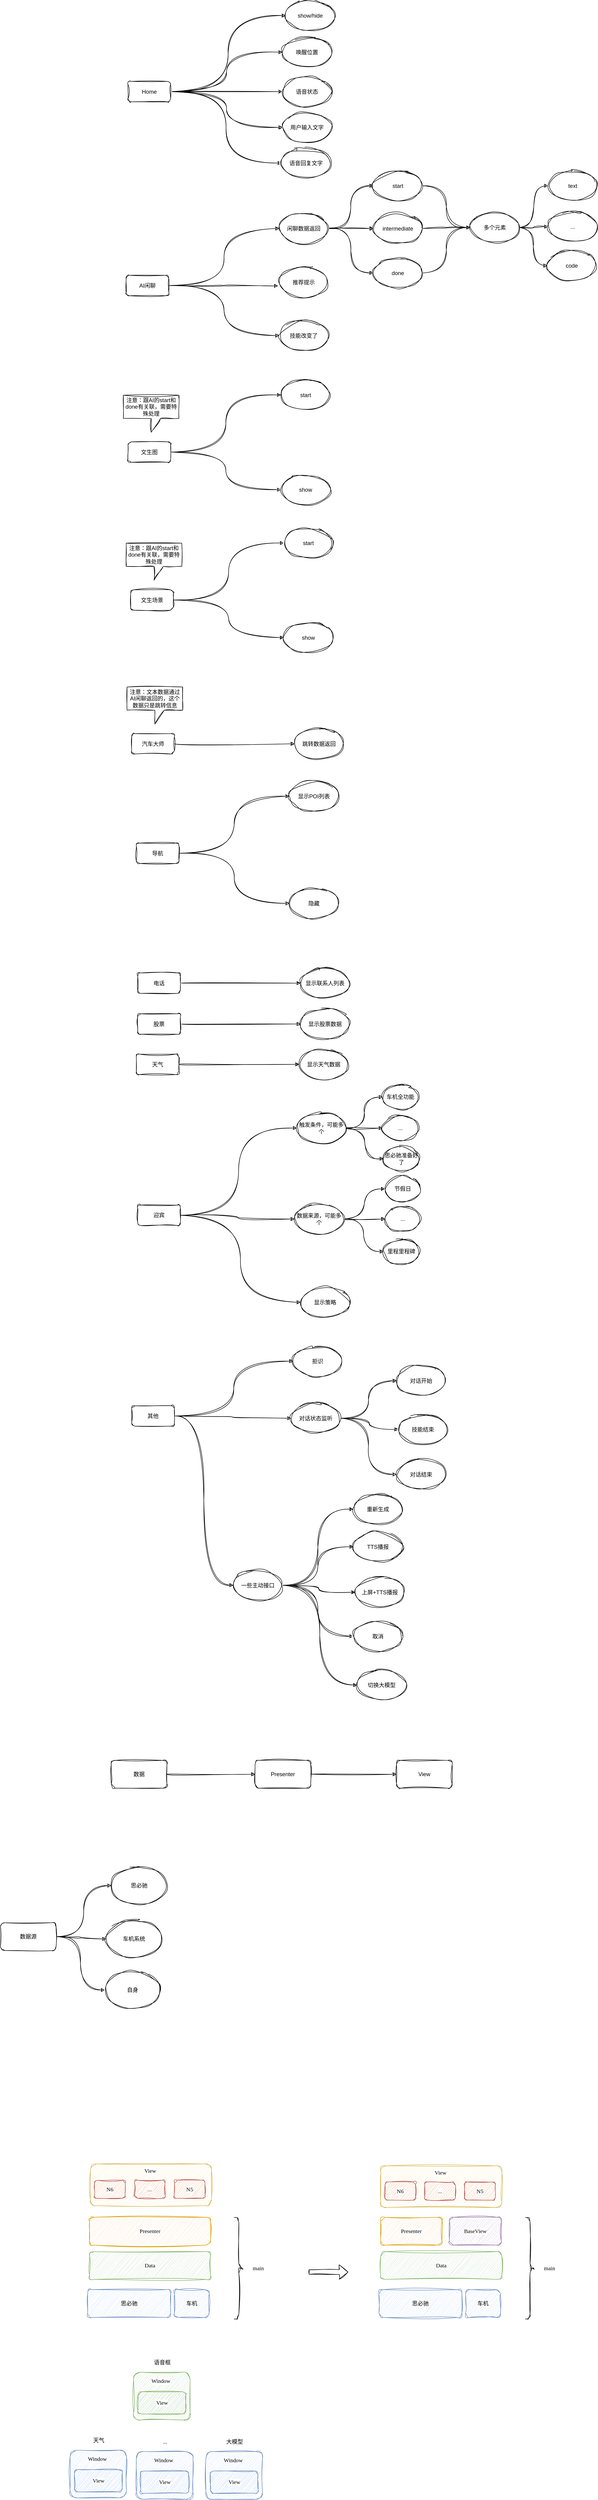 <mxfile version="26.1.0">
  <diagram name="第 1 页" id="d0FyUr6zz5R3P4r2Fyhk">
    <mxGraphModel dx="1450" dy="626" grid="0" gridSize="10" guides="1" tooltips="1" connect="1" arrows="1" fold="1" page="0" pageScale="1" pageWidth="827" pageHeight="1169" math="0" shadow="0">
      <root>
        <mxCell id="0" />
        <mxCell id="1" parent="0" />
        <mxCell id="DkXdL64v2O5WJMgkYWjZ-160" value="" style="rounded=1;whiteSpace=wrap;html=1;sketch=1;jiggle=2;curveFitting=1;strokeColor=#d6b656;align=center;verticalAlign=middle;fontFamily=Comic Sans MS;fontSize=12;labelBackgroundColor=default;fillColor=#fff2cc;" vertex="1" parent="1">
          <mxGeometry x="-149" y="4782" width="261" height="90" as="geometry" />
        </mxCell>
        <mxCell id="DkXdL64v2O5WJMgkYWjZ-5" style="edgeStyle=orthogonalEdgeStyle;rounded=0;orthogonalLoop=1;jettySize=auto;html=1;exitX=1;exitY=0.5;exitDx=0;exitDy=0;entryX=0;entryY=0.5;entryDx=0;entryDy=0;fontFamily=Helvetica;fontSize=12;fontColor=default;sketch=1;curveFitting=1;jiggle=2;curved=1;" edge="1" parent="1" source="DkXdL64v2O5WJMgkYWjZ-1" target="DkXdL64v2O5WJMgkYWjZ-4">
          <mxGeometry relative="1" as="geometry" />
        </mxCell>
        <mxCell id="DkXdL64v2O5WJMgkYWjZ-13" style="edgeStyle=orthogonalEdgeStyle;shape=connector;curved=1;rounded=0;sketch=1;jiggle=2;curveFitting=1;orthogonalLoop=1;jettySize=auto;html=1;exitX=1;exitY=0.5;exitDx=0;exitDy=0;entryX=0;entryY=0.5;entryDx=0;entryDy=0;strokeColor=default;align=center;verticalAlign=middle;fontFamily=Helvetica;fontSize=12;fontColor=default;labelBackgroundColor=default;endArrow=classic;" edge="1" parent="1" source="DkXdL64v2O5WJMgkYWjZ-1" target="DkXdL64v2O5WJMgkYWjZ-7">
          <mxGeometry relative="1" as="geometry" />
        </mxCell>
        <mxCell id="DkXdL64v2O5WJMgkYWjZ-14" style="edgeStyle=orthogonalEdgeStyle;shape=connector;curved=1;rounded=0;sketch=1;jiggle=2;curveFitting=1;orthogonalLoop=1;jettySize=auto;html=1;exitX=1;exitY=0.5;exitDx=0;exitDy=0;entryX=0;entryY=0.5;entryDx=0;entryDy=0;strokeColor=default;align=center;verticalAlign=middle;fontFamily=Helvetica;fontSize=12;fontColor=default;labelBackgroundColor=default;endArrow=classic;" edge="1" parent="1" source="DkXdL64v2O5WJMgkYWjZ-1" target="DkXdL64v2O5WJMgkYWjZ-8">
          <mxGeometry relative="1" as="geometry" />
        </mxCell>
        <mxCell id="DkXdL64v2O5WJMgkYWjZ-15" style="edgeStyle=orthogonalEdgeStyle;shape=connector;curved=1;rounded=0;sketch=1;jiggle=2;curveFitting=1;orthogonalLoop=1;jettySize=auto;html=1;exitX=1;exitY=0.5;exitDx=0;exitDy=0;entryX=0;entryY=0.5;entryDx=0;entryDy=0;strokeColor=default;align=center;verticalAlign=middle;fontFamily=Helvetica;fontSize=12;fontColor=default;labelBackgroundColor=default;endArrow=classic;" edge="1" parent="1" source="DkXdL64v2O5WJMgkYWjZ-1" target="DkXdL64v2O5WJMgkYWjZ-9">
          <mxGeometry relative="1" as="geometry" />
        </mxCell>
        <mxCell id="DkXdL64v2O5WJMgkYWjZ-110" style="edgeStyle=orthogonalEdgeStyle;shape=connector;curved=1;rounded=0;sketch=1;jiggle=2;curveFitting=1;orthogonalLoop=1;jettySize=auto;html=1;exitX=1;exitY=0.5;exitDx=0;exitDy=0;entryX=0;entryY=0.5;entryDx=0;entryDy=0;strokeColor=default;align=center;verticalAlign=middle;fontFamily=Helvetica;fontSize=12;fontColor=default;labelBackgroundColor=default;endArrow=classic;" edge="1" parent="1" source="DkXdL64v2O5WJMgkYWjZ-1" target="DkXdL64v2O5WJMgkYWjZ-6">
          <mxGeometry relative="1" as="geometry" />
        </mxCell>
        <mxCell id="DkXdL64v2O5WJMgkYWjZ-1" value="Home" style="rounded=1;whiteSpace=wrap;html=1;sketch=1;curveFitting=1;jiggle=2;" vertex="1" parent="1">
          <mxGeometry x="-68" y="292.5" width="92" height="44" as="geometry" />
        </mxCell>
        <mxCell id="DkXdL64v2O5WJMgkYWjZ-4" value="show/hide" style="ellipse;whiteSpace=wrap;html=1;sketch=1;curveFitting=1;jiggle=2;" vertex="1" parent="1">
          <mxGeometry x="272" y="118" width="106" height="65" as="geometry" />
        </mxCell>
        <mxCell id="DkXdL64v2O5WJMgkYWjZ-6" value="唤醒位置" style="ellipse;whiteSpace=wrap;html=1;sketch=1;curveFitting=1;jiggle=2;" vertex="1" parent="1">
          <mxGeometry x="265" y="197" width="106" height="65" as="geometry" />
        </mxCell>
        <mxCell id="DkXdL64v2O5WJMgkYWjZ-7" value="语音状态" style="ellipse;whiteSpace=wrap;html=1;sketch=1;curveFitting=1;jiggle=2;" vertex="1" parent="1">
          <mxGeometry x="265" y="282" width="106" height="65" as="geometry" />
        </mxCell>
        <mxCell id="DkXdL64v2O5WJMgkYWjZ-8" value="用户输入文字" style="ellipse;whiteSpace=wrap;html=1;sketch=1;curveFitting=1;jiggle=2;" vertex="1" parent="1">
          <mxGeometry x="265" y="359" width="106" height="65" as="geometry" />
        </mxCell>
        <mxCell id="DkXdL64v2O5WJMgkYWjZ-9" value="语音回复文字" style="ellipse;whiteSpace=wrap;html=1;sketch=1;curveFitting=1;jiggle=2;" vertex="1" parent="1">
          <mxGeometry x="263" y="436" width="106" height="65" as="geometry" />
        </mxCell>
        <mxCell id="DkXdL64v2O5WJMgkYWjZ-26" style="edgeStyle=orthogonalEdgeStyle;rounded=0;orthogonalLoop=1;jettySize=auto;html=1;exitX=1;exitY=0.5;exitDx=0;exitDy=0;entryX=0;entryY=0.5;entryDx=0;entryDy=0;fontFamily=Helvetica;fontSize=12;fontColor=default;sketch=1;curveFitting=1;jiggle=2;curved=1;" edge="1" parent="1" source="DkXdL64v2O5WJMgkYWjZ-30" target="DkXdL64v2O5WJMgkYWjZ-31">
          <mxGeometry relative="1" as="geometry" />
        </mxCell>
        <mxCell id="DkXdL64v2O5WJMgkYWjZ-27" style="edgeStyle=orthogonalEdgeStyle;shape=connector;curved=1;rounded=0;sketch=1;jiggle=2;curveFitting=1;orthogonalLoop=1;jettySize=auto;html=1;exitX=1;exitY=0.5;exitDx=0;exitDy=0;entryX=0;entryY=0.5;entryDx=0;entryDy=0;strokeColor=default;align=center;verticalAlign=middle;fontFamily=Helvetica;fontSize=12;fontColor=default;labelBackgroundColor=default;endArrow=classic;" edge="1" parent="1" source="DkXdL64v2O5WJMgkYWjZ-30" target="DkXdL64v2O5WJMgkYWjZ-33">
          <mxGeometry relative="1" as="geometry" />
        </mxCell>
        <mxCell id="DkXdL64v2O5WJMgkYWjZ-30" value="AI闲聊" style="rounded=1;whiteSpace=wrap;html=1;sketch=1;curveFitting=1;jiggle=2;" vertex="1" parent="1">
          <mxGeometry x="-72" y="710.5" width="92" height="44" as="geometry" />
        </mxCell>
        <mxCell id="DkXdL64v2O5WJMgkYWjZ-40" style="edgeStyle=orthogonalEdgeStyle;shape=connector;curved=1;rounded=0;sketch=1;jiggle=2;curveFitting=1;orthogonalLoop=1;jettySize=auto;html=1;exitX=1;exitY=0.5;exitDx=0;exitDy=0;entryX=0;entryY=0.5;entryDx=0;entryDy=0;strokeColor=default;align=center;verticalAlign=middle;fontFamily=Helvetica;fontSize=12;fontColor=default;labelBackgroundColor=default;endArrow=classic;" edge="1" parent="1" source="DkXdL64v2O5WJMgkYWjZ-31" target="DkXdL64v2O5WJMgkYWjZ-37">
          <mxGeometry relative="1" as="geometry" />
        </mxCell>
        <mxCell id="DkXdL64v2O5WJMgkYWjZ-41" style="edgeStyle=orthogonalEdgeStyle;shape=connector;curved=1;rounded=0;sketch=1;jiggle=2;curveFitting=1;orthogonalLoop=1;jettySize=auto;html=1;exitX=1;exitY=0.5;exitDx=0;exitDy=0;entryX=0;entryY=0.5;entryDx=0;entryDy=0;strokeColor=default;align=center;verticalAlign=middle;fontFamily=Helvetica;fontSize=12;fontColor=default;labelBackgroundColor=default;endArrow=classic;" edge="1" parent="1" source="DkXdL64v2O5WJMgkYWjZ-31" target="DkXdL64v2O5WJMgkYWjZ-38">
          <mxGeometry relative="1" as="geometry" />
        </mxCell>
        <mxCell id="DkXdL64v2O5WJMgkYWjZ-42" style="edgeStyle=orthogonalEdgeStyle;shape=connector;curved=1;rounded=0;sketch=1;jiggle=2;curveFitting=1;orthogonalLoop=1;jettySize=auto;html=1;exitX=1;exitY=0.5;exitDx=0;exitDy=0;entryX=0;entryY=0.5;entryDx=0;entryDy=0;strokeColor=default;align=center;verticalAlign=middle;fontFamily=Helvetica;fontSize=12;fontColor=default;labelBackgroundColor=default;endArrow=classic;" edge="1" parent="1" source="DkXdL64v2O5WJMgkYWjZ-31" target="DkXdL64v2O5WJMgkYWjZ-39">
          <mxGeometry relative="1" as="geometry" />
        </mxCell>
        <mxCell id="DkXdL64v2O5WJMgkYWjZ-31" value="闲聊数据返回" style="ellipse;whiteSpace=wrap;html=1;sketch=1;curveFitting=1;jiggle=2;" vertex="1" parent="1">
          <mxGeometry x="258" y="577" width="106" height="65" as="geometry" />
        </mxCell>
        <mxCell id="DkXdL64v2O5WJMgkYWjZ-32" value="推荐提示" style="ellipse;whiteSpace=wrap;html=1;sketch=1;curveFitting=1;jiggle=2;" vertex="1" parent="1">
          <mxGeometry x="258" y="693" width="106" height="65" as="geometry" />
        </mxCell>
        <mxCell id="DkXdL64v2O5WJMgkYWjZ-33" value="技能改变了" style="ellipse;whiteSpace=wrap;html=1;sketch=1;curveFitting=1;jiggle=2;" vertex="1" parent="1">
          <mxGeometry x="258" y="808" width="106" height="65" as="geometry" />
        </mxCell>
        <mxCell id="DkXdL64v2O5WJMgkYWjZ-36" style="edgeStyle=orthogonalEdgeStyle;shape=connector;curved=1;rounded=0;sketch=1;jiggle=2;curveFitting=1;orthogonalLoop=1;jettySize=auto;html=1;exitX=1;exitY=0.5;exitDx=0;exitDy=0;entryX=-0.024;entryY=0.623;entryDx=0;entryDy=0;entryPerimeter=0;strokeColor=default;align=center;verticalAlign=middle;fontFamily=Helvetica;fontSize=12;fontColor=default;labelBackgroundColor=default;endArrow=classic;" edge="1" parent="1" source="DkXdL64v2O5WJMgkYWjZ-30" target="DkXdL64v2O5WJMgkYWjZ-32">
          <mxGeometry relative="1" as="geometry" />
        </mxCell>
        <mxCell id="DkXdL64v2O5WJMgkYWjZ-58" style="edgeStyle=orthogonalEdgeStyle;shape=connector;curved=1;rounded=0;sketch=1;jiggle=2;curveFitting=1;orthogonalLoop=1;jettySize=auto;html=1;exitX=1;exitY=0.5;exitDx=0;exitDy=0;entryX=0;entryY=0.5;entryDx=0;entryDy=0;strokeColor=default;align=center;verticalAlign=middle;fontFamily=Helvetica;fontSize=12;fontColor=default;labelBackgroundColor=default;endArrow=classic;" edge="1" parent="1" source="DkXdL64v2O5WJMgkYWjZ-37" target="DkXdL64v2O5WJMgkYWjZ-57">
          <mxGeometry relative="1" as="geometry" />
        </mxCell>
        <mxCell id="DkXdL64v2O5WJMgkYWjZ-37" value="start" style="ellipse;whiteSpace=wrap;html=1;sketch=1;curveFitting=1;jiggle=2;" vertex="1" parent="1">
          <mxGeometry x="461" y="485" width="106" height="65" as="geometry" />
        </mxCell>
        <mxCell id="DkXdL64v2O5WJMgkYWjZ-59" style="edgeStyle=orthogonalEdgeStyle;shape=connector;curved=1;rounded=0;sketch=1;jiggle=2;curveFitting=1;orthogonalLoop=1;jettySize=auto;html=1;exitX=1;exitY=0.5;exitDx=0;exitDy=0;strokeColor=default;align=center;verticalAlign=middle;fontFamily=Helvetica;fontSize=12;fontColor=default;labelBackgroundColor=default;endArrow=classic;" edge="1" parent="1" source="DkXdL64v2O5WJMgkYWjZ-38" target="DkXdL64v2O5WJMgkYWjZ-57">
          <mxGeometry relative="1" as="geometry" />
        </mxCell>
        <mxCell id="DkXdL64v2O5WJMgkYWjZ-38" value="intermediate" style="ellipse;whiteSpace=wrap;html=1;sketch=1;curveFitting=1;jiggle=2;" vertex="1" parent="1">
          <mxGeometry x="461" y="577" width="106" height="65" as="geometry" />
        </mxCell>
        <mxCell id="DkXdL64v2O5WJMgkYWjZ-60" style="edgeStyle=orthogonalEdgeStyle;shape=connector;curved=1;rounded=0;sketch=1;jiggle=2;curveFitting=1;orthogonalLoop=1;jettySize=auto;html=1;exitX=1;exitY=0.5;exitDx=0;exitDy=0;entryX=0;entryY=0.5;entryDx=0;entryDy=0;strokeColor=default;align=center;verticalAlign=middle;fontFamily=Helvetica;fontSize=12;fontColor=default;labelBackgroundColor=default;endArrow=classic;" edge="1" parent="1" source="DkXdL64v2O5WJMgkYWjZ-39" target="DkXdL64v2O5WJMgkYWjZ-57">
          <mxGeometry relative="1" as="geometry" />
        </mxCell>
        <mxCell id="DkXdL64v2O5WJMgkYWjZ-39" value="done" style="ellipse;whiteSpace=wrap;html=1;sketch=1;curveFitting=1;jiggle=2;" vertex="1" parent="1">
          <mxGeometry x="461" y="673" width="106" height="65" as="geometry" />
        </mxCell>
        <mxCell id="DkXdL64v2O5WJMgkYWjZ-43" style="edgeStyle=orthogonalEdgeStyle;rounded=0;orthogonalLoop=1;jettySize=auto;html=1;exitX=1;exitY=0.5;exitDx=0;exitDy=0;entryX=0;entryY=0.5;entryDx=0;entryDy=0;fontFamily=Helvetica;fontSize=12;fontColor=default;sketch=1;curveFitting=1;jiggle=2;curved=1;" edge="1" parent="1" source="DkXdL64v2O5WJMgkYWjZ-45" target="DkXdL64v2O5WJMgkYWjZ-46">
          <mxGeometry relative="1" as="geometry" />
        </mxCell>
        <mxCell id="DkXdL64v2O5WJMgkYWjZ-44" style="edgeStyle=orthogonalEdgeStyle;shape=connector;curved=1;rounded=0;sketch=1;jiggle=2;curveFitting=1;orthogonalLoop=1;jettySize=auto;html=1;exitX=1;exitY=0.5;exitDx=0;exitDy=0;entryX=0;entryY=0.5;entryDx=0;entryDy=0;strokeColor=default;align=center;verticalAlign=middle;fontFamily=Helvetica;fontSize=12;fontColor=default;labelBackgroundColor=default;endArrow=classic;" edge="1" parent="1" source="DkXdL64v2O5WJMgkYWjZ-45" target="DkXdL64v2O5WJMgkYWjZ-48">
          <mxGeometry relative="1" as="geometry" />
        </mxCell>
        <mxCell id="DkXdL64v2O5WJMgkYWjZ-45" value="文生图" style="rounded=1;whiteSpace=wrap;html=1;sketch=1;curveFitting=1;jiggle=2;" vertex="1" parent="1">
          <mxGeometry x="-68" y="1069.5" width="92" height="44" as="geometry" />
        </mxCell>
        <mxCell id="DkXdL64v2O5WJMgkYWjZ-46" value="start" style="ellipse;whiteSpace=wrap;html=1;sketch=1;curveFitting=1;jiggle=2;" vertex="1" parent="1">
          <mxGeometry x="262" y="936" width="106" height="65" as="geometry" />
        </mxCell>
        <mxCell id="DkXdL64v2O5WJMgkYWjZ-48" value="show" style="ellipse;whiteSpace=wrap;html=1;sketch=1;curveFitting=1;jiggle=2;" vertex="1" parent="1">
          <mxGeometry x="262" y="1140" width="106" height="65" as="geometry" />
        </mxCell>
        <mxCell id="DkXdL64v2O5WJMgkYWjZ-50" value="注意：跟AI的start和done有关联，需要特殊处理" style="shape=callout;whiteSpace=wrap;html=1;perimeter=calloutPerimeter;sketch=1;jiggle=2;curveFitting=1;strokeColor=default;align=center;verticalAlign=middle;fontFamily=Helvetica;fontSize=12;fontColor=default;labelBackgroundColor=default;fillColor=default;" vertex="1" parent="1">
          <mxGeometry x="-78" y="969" width="120" height="80" as="geometry" />
        </mxCell>
        <mxCell id="DkXdL64v2O5WJMgkYWjZ-51" style="edgeStyle=orthogonalEdgeStyle;rounded=0;orthogonalLoop=1;jettySize=auto;html=1;exitX=1;exitY=0.5;exitDx=0;exitDy=0;entryX=0;entryY=0.5;entryDx=0;entryDy=0;fontFamily=Helvetica;fontSize=12;fontColor=default;sketch=1;curveFitting=1;jiggle=2;curved=1;" edge="1" parent="1" source="DkXdL64v2O5WJMgkYWjZ-53" target="DkXdL64v2O5WJMgkYWjZ-54">
          <mxGeometry relative="1" as="geometry" />
        </mxCell>
        <mxCell id="DkXdL64v2O5WJMgkYWjZ-52" style="edgeStyle=orthogonalEdgeStyle;shape=connector;curved=1;rounded=0;sketch=1;jiggle=2;curveFitting=1;orthogonalLoop=1;jettySize=auto;html=1;exitX=1;exitY=0.5;exitDx=0;exitDy=0;entryX=0;entryY=0.5;entryDx=0;entryDy=0;strokeColor=default;align=center;verticalAlign=middle;fontFamily=Helvetica;fontSize=12;fontColor=default;labelBackgroundColor=default;endArrow=classic;" edge="1" parent="1" source="DkXdL64v2O5WJMgkYWjZ-53" target="DkXdL64v2O5WJMgkYWjZ-55">
          <mxGeometry relative="1" as="geometry" />
        </mxCell>
        <mxCell id="DkXdL64v2O5WJMgkYWjZ-53" value="文生场景" style="rounded=1;whiteSpace=wrap;html=1;sketch=1;curveFitting=1;jiggle=2;" vertex="1" parent="1">
          <mxGeometry x="-62" y="1388.5" width="92" height="44" as="geometry" />
        </mxCell>
        <mxCell id="DkXdL64v2O5WJMgkYWjZ-54" value="start" style="ellipse;whiteSpace=wrap;html=1;sketch=1;curveFitting=1;jiggle=2;" vertex="1" parent="1">
          <mxGeometry x="268" y="1255" width="106" height="65" as="geometry" />
        </mxCell>
        <mxCell id="DkXdL64v2O5WJMgkYWjZ-55" value="show" style="ellipse;whiteSpace=wrap;html=1;sketch=1;curveFitting=1;jiggle=2;" vertex="1" parent="1">
          <mxGeometry x="268" y="1459" width="106" height="65" as="geometry" />
        </mxCell>
        <mxCell id="DkXdL64v2O5WJMgkYWjZ-56" value="注意：跟AI的start和done有关联，需要特殊处理" style="shape=callout;whiteSpace=wrap;html=1;perimeter=calloutPerimeter;sketch=1;jiggle=2;curveFitting=1;strokeColor=default;align=center;verticalAlign=middle;fontFamily=Helvetica;fontSize=12;fontColor=default;labelBackgroundColor=default;fillColor=default;" vertex="1" parent="1">
          <mxGeometry x="-72" y="1288" width="120" height="80" as="geometry" />
        </mxCell>
        <mxCell id="DkXdL64v2O5WJMgkYWjZ-64" style="edgeStyle=orthogonalEdgeStyle;shape=connector;curved=1;rounded=0;sketch=1;jiggle=2;curveFitting=1;orthogonalLoop=1;jettySize=auto;html=1;exitX=1;exitY=0.5;exitDx=0;exitDy=0;entryX=0;entryY=0.5;entryDx=0;entryDy=0;strokeColor=default;align=center;verticalAlign=middle;fontFamily=Helvetica;fontSize=12;fontColor=default;labelBackgroundColor=default;endArrow=classic;" edge="1" parent="1" source="DkXdL64v2O5WJMgkYWjZ-57" target="DkXdL64v2O5WJMgkYWjZ-61">
          <mxGeometry relative="1" as="geometry" />
        </mxCell>
        <mxCell id="DkXdL64v2O5WJMgkYWjZ-65" style="edgeStyle=orthogonalEdgeStyle;shape=connector;curved=1;rounded=0;sketch=1;jiggle=2;curveFitting=1;orthogonalLoop=1;jettySize=auto;html=1;exitX=1;exitY=0.5;exitDx=0;exitDy=0;entryX=0;entryY=0.5;entryDx=0;entryDy=0;strokeColor=default;align=center;verticalAlign=middle;fontFamily=Helvetica;fontSize=12;fontColor=default;labelBackgroundColor=default;endArrow=classic;" edge="1" parent="1" source="DkXdL64v2O5WJMgkYWjZ-57" target="DkXdL64v2O5WJMgkYWjZ-62">
          <mxGeometry relative="1" as="geometry" />
        </mxCell>
        <mxCell id="DkXdL64v2O5WJMgkYWjZ-66" style="edgeStyle=orthogonalEdgeStyle;shape=connector;curved=1;rounded=0;sketch=1;jiggle=2;curveFitting=1;orthogonalLoop=1;jettySize=auto;html=1;exitX=1;exitY=0.5;exitDx=0;exitDy=0;entryX=0;entryY=0.5;entryDx=0;entryDy=0;strokeColor=default;align=center;verticalAlign=middle;fontFamily=Helvetica;fontSize=12;fontColor=default;labelBackgroundColor=default;endArrow=classic;" edge="1" parent="1" source="DkXdL64v2O5WJMgkYWjZ-57" target="DkXdL64v2O5WJMgkYWjZ-63">
          <mxGeometry relative="1" as="geometry" />
        </mxCell>
        <mxCell id="DkXdL64v2O5WJMgkYWjZ-57" value="多个元素" style="ellipse;whiteSpace=wrap;html=1;sketch=1;curveFitting=1;jiggle=2;" vertex="1" parent="1">
          <mxGeometry x="670" y="575" width="106" height="65" as="geometry" />
        </mxCell>
        <mxCell id="DkXdL64v2O5WJMgkYWjZ-61" value="text" style="ellipse;whiteSpace=wrap;html=1;sketch=1;curveFitting=1;jiggle=2;" vertex="1" parent="1">
          <mxGeometry x="838" y="485" width="106" height="65" as="geometry" />
        </mxCell>
        <mxCell id="DkXdL64v2O5WJMgkYWjZ-62" value="..." style="ellipse;whiteSpace=wrap;html=1;sketch=1;curveFitting=1;jiggle=2;" vertex="1" parent="1">
          <mxGeometry x="838" y="573" width="106" height="65" as="geometry" />
        </mxCell>
        <mxCell id="DkXdL64v2O5WJMgkYWjZ-63" value="code" style="ellipse;whiteSpace=wrap;html=1;sketch=1;curveFitting=1;jiggle=2;" vertex="1" parent="1">
          <mxGeometry x="836" y="657" width="106" height="65" as="geometry" />
        </mxCell>
        <mxCell id="DkXdL64v2O5WJMgkYWjZ-68" style="edgeStyle=orthogonalEdgeStyle;shape=connector;curved=1;rounded=0;sketch=1;jiggle=2;curveFitting=1;orthogonalLoop=1;jettySize=auto;html=1;exitX=1;exitY=0.5;exitDx=0;exitDy=0;entryX=0;entryY=0.5;entryDx=0;entryDy=0;strokeColor=default;align=center;verticalAlign=middle;fontFamily=Helvetica;fontSize=12;fontColor=default;labelBackgroundColor=default;endArrow=classic;" edge="1" parent="1" source="DkXdL64v2O5WJMgkYWjZ-69" target="DkXdL64v2O5WJMgkYWjZ-71">
          <mxGeometry relative="1" as="geometry" />
        </mxCell>
        <mxCell id="DkXdL64v2O5WJMgkYWjZ-69" value="汽车大师" style="rounded=1;whiteSpace=wrap;html=1;sketch=1;curveFitting=1;jiggle=2;" vertex="1" parent="1">
          <mxGeometry x="-60" y="1698.5" width="92" height="44" as="geometry" />
        </mxCell>
        <mxCell id="DkXdL64v2O5WJMgkYWjZ-71" value="跳转数据返回" style="ellipse;whiteSpace=wrap;html=1;sketch=1;curveFitting=1;jiggle=2;" vertex="1" parent="1">
          <mxGeometry x="291" y="1688" width="106" height="65" as="geometry" />
        </mxCell>
        <mxCell id="DkXdL64v2O5WJMgkYWjZ-72" value="注意：文本数据通过AI闲聊返回的，这个数据只是跳转信息" style="shape=callout;whiteSpace=wrap;html=1;perimeter=calloutPerimeter;sketch=1;jiggle=2;curveFitting=1;strokeColor=default;align=center;verticalAlign=middle;fontFamily=Helvetica;fontSize=12;fontColor=default;labelBackgroundColor=default;fillColor=default;" vertex="1" parent="1">
          <mxGeometry x="-70" y="1598" width="120" height="80" as="geometry" />
        </mxCell>
        <mxCell id="DkXdL64v2O5WJMgkYWjZ-73" style="edgeStyle=orthogonalEdgeStyle;rounded=0;orthogonalLoop=1;jettySize=auto;html=1;exitX=1;exitY=0.5;exitDx=0;exitDy=0;entryX=0;entryY=0.5;entryDx=0;entryDy=0;fontFamily=Helvetica;fontSize=12;fontColor=default;sketch=1;curveFitting=1;jiggle=2;curved=1;" edge="1" parent="1" source="DkXdL64v2O5WJMgkYWjZ-75" target="DkXdL64v2O5WJMgkYWjZ-76">
          <mxGeometry relative="1" as="geometry" />
        </mxCell>
        <mxCell id="DkXdL64v2O5WJMgkYWjZ-74" style="edgeStyle=orthogonalEdgeStyle;shape=connector;curved=1;rounded=0;sketch=1;jiggle=2;curveFitting=1;orthogonalLoop=1;jettySize=auto;html=1;exitX=1;exitY=0.5;exitDx=0;exitDy=0;entryX=0;entryY=0.5;entryDx=0;entryDy=0;strokeColor=default;align=center;verticalAlign=middle;fontFamily=Helvetica;fontSize=12;fontColor=default;labelBackgroundColor=default;endArrow=classic;" edge="1" parent="1" source="DkXdL64v2O5WJMgkYWjZ-75" target="DkXdL64v2O5WJMgkYWjZ-78">
          <mxGeometry relative="1" as="geometry" />
        </mxCell>
        <mxCell id="DkXdL64v2O5WJMgkYWjZ-75" value="导航" style="rounded=1;whiteSpace=wrap;html=1;sketch=1;curveFitting=1;jiggle=2;" vertex="1" parent="1">
          <mxGeometry x="-50" y="1934.5" width="92" height="44" as="geometry" />
        </mxCell>
        <mxCell id="DkXdL64v2O5WJMgkYWjZ-76" value="显示POI列表" style="ellipse;whiteSpace=wrap;html=1;sketch=1;curveFitting=1;jiggle=2;" vertex="1" parent="1">
          <mxGeometry x="280" y="1801" width="106" height="65" as="geometry" />
        </mxCell>
        <mxCell id="DkXdL64v2O5WJMgkYWjZ-78" value="隐藏" style="ellipse;whiteSpace=wrap;html=1;sketch=1;curveFitting=1;jiggle=2;" vertex="1" parent="1">
          <mxGeometry x="280" y="2032" width="106" height="65" as="geometry" />
        </mxCell>
        <mxCell id="DkXdL64v2O5WJMgkYWjZ-80" style="edgeStyle=orthogonalEdgeStyle;shape=connector;curved=1;rounded=0;sketch=1;jiggle=2;curveFitting=1;orthogonalLoop=1;jettySize=auto;html=1;exitX=1;exitY=0.5;exitDx=0;exitDy=0;entryX=0;entryY=0.5;entryDx=0;entryDy=0;strokeColor=default;align=center;verticalAlign=middle;fontFamily=Helvetica;fontSize=12;fontColor=default;labelBackgroundColor=default;endArrow=classic;" edge="1" parent="1" source="DkXdL64v2O5WJMgkYWjZ-81" target="DkXdL64v2O5WJMgkYWjZ-82">
          <mxGeometry relative="1" as="geometry" />
        </mxCell>
        <mxCell id="DkXdL64v2O5WJMgkYWjZ-81" value="电话" style="rounded=1;whiteSpace=wrap;html=1;sketch=1;curveFitting=1;jiggle=2;" vertex="1" parent="1">
          <mxGeometry x="-47" y="2214.5" width="92" height="44" as="geometry" />
        </mxCell>
        <mxCell id="DkXdL64v2O5WJMgkYWjZ-82" value="显示联系人列表" style="ellipse;whiteSpace=wrap;html=1;sketch=1;curveFitting=1;jiggle=2;" vertex="1" parent="1">
          <mxGeometry x="304" y="2204" width="106" height="65" as="geometry" />
        </mxCell>
        <mxCell id="DkXdL64v2O5WJMgkYWjZ-83" style="edgeStyle=orthogonalEdgeStyle;shape=connector;curved=1;rounded=0;sketch=1;jiggle=2;curveFitting=1;orthogonalLoop=1;jettySize=auto;html=1;exitX=1;exitY=0.5;exitDx=0;exitDy=0;entryX=0;entryY=0.5;entryDx=0;entryDy=0;strokeColor=default;align=center;verticalAlign=middle;fontFamily=Helvetica;fontSize=12;fontColor=default;labelBackgroundColor=default;endArrow=classic;" edge="1" parent="1" source="DkXdL64v2O5WJMgkYWjZ-84" target="DkXdL64v2O5WJMgkYWjZ-85">
          <mxGeometry relative="1" as="geometry" />
        </mxCell>
        <mxCell id="DkXdL64v2O5WJMgkYWjZ-84" value="股票" style="rounded=1;whiteSpace=wrap;html=1;sketch=1;curveFitting=1;jiggle=2;" vertex="1" parent="1">
          <mxGeometry x="-47" y="2302.5" width="92" height="44" as="geometry" />
        </mxCell>
        <mxCell id="DkXdL64v2O5WJMgkYWjZ-85" value="显示股票数据" style="ellipse;whiteSpace=wrap;html=1;sketch=1;curveFitting=1;jiggle=2;" vertex="1" parent="1">
          <mxGeometry x="304" y="2292" width="106" height="65" as="geometry" />
        </mxCell>
        <mxCell id="DkXdL64v2O5WJMgkYWjZ-86" style="edgeStyle=orthogonalEdgeStyle;shape=connector;curved=1;rounded=0;sketch=1;jiggle=2;curveFitting=1;orthogonalLoop=1;jettySize=auto;html=1;exitX=1;exitY=0.5;exitDx=0;exitDy=0;entryX=0;entryY=0.5;entryDx=0;entryDy=0;strokeColor=default;align=center;verticalAlign=middle;fontFamily=Helvetica;fontSize=12;fontColor=default;labelBackgroundColor=default;endArrow=classic;" edge="1" parent="1" source="DkXdL64v2O5WJMgkYWjZ-87" target="DkXdL64v2O5WJMgkYWjZ-88">
          <mxGeometry relative="1" as="geometry" />
        </mxCell>
        <mxCell id="DkXdL64v2O5WJMgkYWjZ-87" value="天气" style="rounded=1;whiteSpace=wrap;html=1;sketch=1;curveFitting=1;jiggle=2;" vertex="1" parent="1">
          <mxGeometry x="-50" y="2389.5" width="92" height="44" as="geometry" />
        </mxCell>
        <mxCell id="DkXdL64v2O5WJMgkYWjZ-88" value="显示天气数据" style="ellipse;whiteSpace=wrap;html=1;sketch=1;curveFitting=1;jiggle=2;" vertex="1" parent="1">
          <mxGeometry x="301" y="2379" width="106" height="65" as="geometry" />
        </mxCell>
        <mxCell id="DkXdL64v2O5WJMgkYWjZ-89" style="edgeStyle=orthogonalEdgeStyle;shape=connector;curved=1;rounded=0;sketch=1;jiggle=2;curveFitting=1;orthogonalLoop=1;jettySize=auto;html=1;exitX=1;exitY=0.5;exitDx=0;exitDy=0;entryX=0;entryY=0.5;entryDx=0;entryDy=0;strokeColor=default;align=center;verticalAlign=middle;fontFamily=Helvetica;fontSize=12;fontColor=default;labelBackgroundColor=default;endArrow=classic;" edge="1" parent="1" source="DkXdL64v2O5WJMgkYWjZ-90" target="DkXdL64v2O5WJMgkYWjZ-91">
          <mxGeometry relative="1" as="geometry" />
        </mxCell>
        <mxCell id="DkXdL64v2O5WJMgkYWjZ-96" style="edgeStyle=orthogonalEdgeStyle;shape=connector;curved=1;rounded=0;sketch=1;jiggle=2;curveFitting=1;orthogonalLoop=1;jettySize=auto;html=1;exitX=1;exitY=0.5;exitDx=0;exitDy=0;entryX=0;entryY=0.5;entryDx=0;entryDy=0;strokeColor=default;align=center;verticalAlign=middle;fontFamily=Helvetica;fontSize=12;fontColor=default;labelBackgroundColor=default;endArrow=classic;" edge="1" parent="1" source="DkXdL64v2O5WJMgkYWjZ-90" target="DkXdL64v2O5WJMgkYWjZ-93">
          <mxGeometry relative="1" as="geometry" />
        </mxCell>
        <mxCell id="DkXdL64v2O5WJMgkYWjZ-120" style="edgeStyle=orthogonalEdgeStyle;shape=connector;curved=1;rounded=0;sketch=1;jiggle=2;curveFitting=1;orthogonalLoop=1;jettySize=auto;html=1;exitX=1;exitY=0.5;exitDx=0;exitDy=0;entryX=0;entryY=0.5;entryDx=0;entryDy=0;strokeColor=default;align=center;verticalAlign=middle;fontFamily=Helvetica;fontSize=12;fontColor=default;labelBackgroundColor=default;endArrow=classic;" edge="1" parent="1" source="DkXdL64v2O5WJMgkYWjZ-90" target="DkXdL64v2O5WJMgkYWjZ-92">
          <mxGeometry relative="1" as="geometry" />
        </mxCell>
        <mxCell id="DkXdL64v2O5WJMgkYWjZ-90" value="迎宾" style="rounded=1;whiteSpace=wrap;html=1;sketch=1;curveFitting=1;jiggle=2;" vertex="1" parent="1">
          <mxGeometry x="-47" y="2715" width="92" height="44" as="geometry" />
        </mxCell>
        <mxCell id="DkXdL64v2O5WJMgkYWjZ-114" style="edgeStyle=orthogonalEdgeStyle;shape=connector;curved=1;rounded=0;sketch=1;jiggle=2;curveFitting=1;orthogonalLoop=1;jettySize=auto;html=1;exitX=1;exitY=0.5;exitDx=0;exitDy=0;entryX=0;entryY=0.5;entryDx=0;entryDy=0;strokeColor=default;align=center;verticalAlign=middle;fontFamily=Helvetica;fontSize=12;fontColor=default;labelBackgroundColor=default;endArrow=classic;" edge="1" parent="1" source="DkXdL64v2O5WJMgkYWjZ-91" target="DkXdL64v2O5WJMgkYWjZ-111">
          <mxGeometry relative="1" as="geometry" />
        </mxCell>
        <mxCell id="DkXdL64v2O5WJMgkYWjZ-115" style="edgeStyle=orthogonalEdgeStyle;shape=connector;curved=1;rounded=0;sketch=1;jiggle=2;curveFitting=1;orthogonalLoop=1;jettySize=auto;html=1;exitX=1;exitY=0.5;exitDx=0;exitDy=0;entryX=0;entryY=0.5;entryDx=0;entryDy=0;strokeColor=default;align=center;verticalAlign=middle;fontFamily=Helvetica;fontSize=12;fontColor=default;labelBackgroundColor=default;endArrow=classic;" edge="1" parent="1" source="DkXdL64v2O5WJMgkYWjZ-91" target="DkXdL64v2O5WJMgkYWjZ-112">
          <mxGeometry relative="1" as="geometry" />
        </mxCell>
        <mxCell id="DkXdL64v2O5WJMgkYWjZ-116" style="edgeStyle=orthogonalEdgeStyle;shape=connector;curved=1;rounded=0;sketch=1;jiggle=2;curveFitting=1;orthogonalLoop=1;jettySize=auto;html=1;exitX=1;exitY=0.5;exitDx=0;exitDy=0;entryX=0;entryY=0.5;entryDx=0;entryDy=0;strokeColor=default;align=center;verticalAlign=middle;fontFamily=Helvetica;fontSize=12;fontColor=default;labelBackgroundColor=default;endArrow=classic;" edge="1" parent="1" source="DkXdL64v2O5WJMgkYWjZ-91" target="DkXdL64v2O5WJMgkYWjZ-113">
          <mxGeometry relative="1" as="geometry" />
        </mxCell>
        <mxCell id="DkXdL64v2O5WJMgkYWjZ-91" value="触发条件，可能多个" style="ellipse;whiteSpace=wrap;html=1;sketch=1;curveFitting=1;jiggle=2;" vertex="1" parent="1">
          <mxGeometry x="296" y="2516.5" width="106" height="65" as="geometry" />
        </mxCell>
        <mxCell id="DkXdL64v2O5WJMgkYWjZ-121" style="edgeStyle=orthogonalEdgeStyle;shape=connector;curved=1;rounded=0;sketch=1;jiggle=2;curveFitting=1;orthogonalLoop=1;jettySize=auto;html=1;exitX=1;exitY=0.5;exitDx=0;exitDy=0;entryX=0;entryY=0.5;entryDx=0;entryDy=0;strokeColor=default;align=center;verticalAlign=middle;fontFamily=Helvetica;fontSize=12;fontColor=default;labelBackgroundColor=default;endArrow=classic;" edge="1" parent="1" source="DkXdL64v2O5WJMgkYWjZ-92" target="DkXdL64v2O5WJMgkYWjZ-117">
          <mxGeometry relative="1" as="geometry" />
        </mxCell>
        <mxCell id="DkXdL64v2O5WJMgkYWjZ-122" style="edgeStyle=orthogonalEdgeStyle;shape=connector;curved=1;rounded=0;sketch=1;jiggle=2;curveFitting=1;orthogonalLoop=1;jettySize=auto;html=1;exitX=1;exitY=0.5;exitDx=0;exitDy=0;strokeColor=default;align=center;verticalAlign=middle;fontFamily=Helvetica;fontSize=12;fontColor=default;labelBackgroundColor=default;endArrow=classic;" edge="1" parent="1" source="DkXdL64v2O5WJMgkYWjZ-92" target="DkXdL64v2O5WJMgkYWjZ-118">
          <mxGeometry relative="1" as="geometry" />
        </mxCell>
        <mxCell id="DkXdL64v2O5WJMgkYWjZ-123" style="edgeStyle=orthogonalEdgeStyle;shape=connector;curved=1;rounded=0;sketch=1;jiggle=2;curveFitting=1;orthogonalLoop=1;jettySize=auto;html=1;exitX=1;exitY=0.5;exitDx=0;exitDy=0;entryX=0;entryY=0.5;entryDx=0;entryDy=0;strokeColor=default;align=center;verticalAlign=middle;fontFamily=Helvetica;fontSize=12;fontColor=default;labelBackgroundColor=default;endArrow=classic;" edge="1" parent="1" source="DkXdL64v2O5WJMgkYWjZ-92" target="DkXdL64v2O5WJMgkYWjZ-119">
          <mxGeometry relative="1" as="geometry" />
        </mxCell>
        <mxCell id="DkXdL64v2O5WJMgkYWjZ-92" value="数据来源，可能多个" style="ellipse;whiteSpace=wrap;html=1;sketch=1;curveFitting=1;jiggle=2;" vertex="1" parent="1">
          <mxGeometry x="291" y="2712.5" width="106" height="65" as="geometry" />
        </mxCell>
        <mxCell id="DkXdL64v2O5WJMgkYWjZ-93" value="显示策略" style="ellipse;whiteSpace=wrap;html=1;sketch=1;curveFitting=1;jiggle=2;" vertex="1" parent="1">
          <mxGeometry x="304" y="2892" width="106" height="65" as="geometry" />
        </mxCell>
        <mxCell id="DkXdL64v2O5WJMgkYWjZ-97" style="edgeStyle=orthogonalEdgeStyle;shape=connector;curved=1;rounded=0;sketch=1;jiggle=2;curveFitting=1;orthogonalLoop=1;jettySize=auto;html=1;exitX=1;exitY=0.5;exitDx=0;exitDy=0;entryX=0;entryY=0.5;entryDx=0;entryDy=0;strokeColor=default;align=center;verticalAlign=middle;fontFamily=Helvetica;fontSize=12;fontColor=default;labelBackgroundColor=default;endArrow=classic;" edge="1" parent="1" source="DkXdL64v2O5WJMgkYWjZ-100" target="DkXdL64v2O5WJMgkYWjZ-101">
          <mxGeometry relative="1" as="geometry" />
        </mxCell>
        <mxCell id="DkXdL64v2O5WJMgkYWjZ-98" style="edgeStyle=orthogonalEdgeStyle;shape=connector;curved=1;rounded=0;sketch=1;jiggle=2;curveFitting=1;orthogonalLoop=1;jettySize=auto;html=1;exitX=1;exitY=0.5;exitDx=0;exitDy=0;strokeColor=default;align=center;verticalAlign=middle;fontFamily=Helvetica;fontSize=12;fontColor=default;labelBackgroundColor=default;endArrow=classic;entryX=0;entryY=0.5;entryDx=0;entryDy=0;" edge="1" parent="1" source="DkXdL64v2O5WJMgkYWjZ-100" target="DkXdL64v2O5WJMgkYWjZ-102">
          <mxGeometry relative="1" as="geometry" />
        </mxCell>
        <mxCell id="DkXdL64v2O5WJMgkYWjZ-140" style="edgeStyle=orthogonalEdgeStyle;shape=connector;curved=1;rounded=0;sketch=1;jiggle=2;curveFitting=1;orthogonalLoop=1;jettySize=auto;html=1;exitX=1;exitY=0.5;exitDx=0;exitDy=0;entryX=0;entryY=0.5;entryDx=0;entryDy=0;strokeColor=default;align=center;verticalAlign=middle;fontFamily=Helvetica;fontSize=12;fontColor=default;labelBackgroundColor=default;endArrow=classic;" edge="1" parent="1" source="DkXdL64v2O5WJMgkYWjZ-100" target="DkXdL64v2O5WJMgkYWjZ-139">
          <mxGeometry relative="1" as="geometry" />
        </mxCell>
        <mxCell id="DkXdL64v2O5WJMgkYWjZ-100" value="其他" style="rounded=1;whiteSpace=wrap;html=1;sketch=1;curveFitting=1;jiggle=2;" vertex="1" parent="1">
          <mxGeometry x="-60" y="3147.5" width="92" height="44" as="geometry" />
        </mxCell>
        <mxCell id="DkXdL64v2O5WJMgkYWjZ-101" value="拒识" style="ellipse;whiteSpace=wrap;html=1;sketch=1;curveFitting=1;jiggle=2;" vertex="1" parent="1">
          <mxGeometry x="288" y="3019" width="106" height="65" as="geometry" />
        </mxCell>
        <mxCell id="DkXdL64v2O5WJMgkYWjZ-107" style="edgeStyle=orthogonalEdgeStyle;shape=connector;curved=1;rounded=0;sketch=1;jiggle=2;curveFitting=1;orthogonalLoop=1;jettySize=auto;html=1;exitX=1;exitY=0.5;exitDx=0;exitDy=0;entryX=0;entryY=0.5;entryDx=0;entryDy=0;strokeColor=default;align=center;verticalAlign=middle;fontFamily=Helvetica;fontSize=12;fontColor=default;labelBackgroundColor=default;endArrow=classic;" edge="1" parent="1" source="DkXdL64v2O5WJMgkYWjZ-102" target="DkXdL64v2O5WJMgkYWjZ-104">
          <mxGeometry relative="1" as="geometry" />
        </mxCell>
        <mxCell id="DkXdL64v2O5WJMgkYWjZ-108" style="edgeStyle=orthogonalEdgeStyle;shape=connector;curved=1;rounded=0;sketch=1;jiggle=2;curveFitting=1;orthogonalLoop=1;jettySize=auto;html=1;exitX=1;exitY=0.5;exitDx=0;exitDy=0;entryX=0;entryY=0.5;entryDx=0;entryDy=0;strokeColor=default;align=center;verticalAlign=middle;fontFamily=Helvetica;fontSize=12;fontColor=default;labelBackgroundColor=default;endArrow=classic;" edge="1" parent="1" source="DkXdL64v2O5WJMgkYWjZ-102" target="DkXdL64v2O5WJMgkYWjZ-105">
          <mxGeometry relative="1" as="geometry" />
        </mxCell>
        <mxCell id="DkXdL64v2O5WJMgkYWjZ-109" style="edgeStyle=orthogonalEdgeStyle;shape=connector;curved=1;rounded=0;sketch=1;jiggle=2;curveFitting=1;orthogonalLoop=1;jettySize=auto;html=1;exitX=1;exitY=0.5;exitDx=0;exitDy=0;entryX=0;entryY=0.5;entryDx=0;entryDy=0;strokeColor=default;align=center;verticalAlign=middle;fontFamily=Helvetica;fontSize=12;fontColor=default;labelBackgroundColor=default;endArrow=classic;" edge="1" parent="1" source="DkXdL64v2O5WJMgkYWjZ-102" target="DkXdL64v2O5WJMgkYWjZ-106">
          <mxGeometry relative="1" as="geometry" />
        </mxCell>
        <mxCell id="DkXdL64v2O5WJMgkYWjZ-102" value="对话状态监听" style="ellipse;whiteSpace=wrap;html=1;sketch=1;curveFitting=1;jiggle=2;" vertex="1" parent="1">
          <mxGeometry x="284" y="3142" width="106" height="65" as="geometry" />
        </mxCell>
        <mxCell id="DkXdL64v2O5WJMgkYWjZ-104" value="对话开始" style="ellipse;whiteSpace=wrap;html=1;sketch=1;curveFitting=1;jiggle=2;" vertex="1" parent="1">
          <mxGeometry x="511" y="3061" width="106" height="65" as="geometry" />
        </mxCell>
        <mxCell id="DkXdL64v2O5WJMgkYWjZ-105" value="技能结束" style="ellipse;whiteSpace=wrap;html=1;sketch=1;curveFitting=1;jiggle=2;" vertex="1" parent="1">
          <mxGeometry x="515" y="3166" width="106" height="65" as="geometry" />
        </mxCell>
        <mxCell id="DkXdL64v2O5WJMgkYWjZ-106" value="对话结束" style="ellipse;whiteSpace=wrap;html=1;sketch=1;curveFitting=1;jiggle=2;" vertex="1" parent="1">
          <mxGeometry x="511" y="3263" width="106" height="65" as="geometry" />
        </mxCell>
        <mxCell id="DkXdL64v2O5WJMgkYWjZ-111" value="车机全功能" style="ellipse;whiteSpace=wrap;html=1;sketch=1;curveFitting=1;jiggle=2;" vertex="1" parent="1">
          <mxGeometry x="481" y="2455" width="77" height="54" as="geometry" />
        </mxCell>
        <mxCell id="DkXdL64v2O5WJMgkYWjZ-112" value="..." style="ellipse;whiteSpace=wrap;html=1;sketch=1;curveFitting=1;jiggle=2;" vertex="1" parent="1">
          <mxGeometry x="481" y="2522" width="77" height="54" as="geometry" />
        </mxCell>
        <mxCell id="DkXdL64v2O5WJMgkYWjZ-113" value="思必驰准备好了" style="ellipse;whiteSpace=wrap;html=1;sketch=1;curveFitting=1;jiggle=2;" vertex="1" parent="1">
          <mxGeometry x="483" y="2588" width="77" height="54" as="geometry" />
        </mxCell>
        <mxCell id="DkXdL64v2O5WJMgkYWjZ-117" value="节假日" style="ellipse;whiteSpace=wrap;html=1;sketch=1;curveFitting=1;jiggle=2;" vertex="1" parent="1">
          <mxGeometry x="486" y="2653" width="77" height="54" as="geometry" />
        </mxCell>
        <mxCell id="DkXdL64v2O5WJMgkYWjZ-118" value="..." style="ellipse;whiteSpace=wrap;html=1;sketch=1;curveFitting=1;jiggle=2;" vertex="1" parent="1">
          <mxGeometry x="486" y="2718" width="77" height="54" as="geometry" />
        </mxCell>
        <mxCell id="DkXdL64v2O5WJMgkYWjZ-119" value="里程里程碑" style="ellipse;whiteSpace=wrap;html=1;sketch=1;curveFitting=1;jiggle=2;" vertex="1" parent="1">
          <mxGeometry x="483" y="2788" width="77" height="54" as="geometry" />
        </mxCell>
        <mxCell id="DkXdL64v2O5WJMgkYWjZ-128" style="edgeStyle=orthogonalEdgeStyle;shape=connector;curved=1;rounded=0;sketch=1;jiggle=2;curveFitting=1;orthogonalLoop=1;jettySize=auto;html=1;exitX=1;exitY=0.5;exitDx=0;exitDy=0;entryX=0;entryY=0.5;entryDx=0;entryDy=0;strokeColor=default;align=center;verticalAlign=middle;fontFamily=Helvetica;fontSize=12;fontColor=default;labelBackgroundColor=default;endArrow=classic;" edge="1" parent="1" source="DkXdL64v2O5WJMgkYWjZ-124" target="DkXdL64v2O5WJMgkYWjZ-125">
          <mxGeometry relative="1" as="geometry" />
        </mxCell>
        <mxCell id="DkXdL64v2O5WJMgkYWjZ-129" style="edgeStyle=orthogonalEdgeStyle;shape=connector;curved=1;rounded=0;sketch=1;jiggle=2;curveFitting=1;orthogonalLoop=1;jettySize=auto;html=1;exitX=1;exitY=0.5;exitDx=0;exitDy=0;entryX=0;entryY=0.5;entryDx=0;entryDy=0;strokeColor=default;align=center;verticalAlign=middle;fontFamily=Helvetica;fontSize=12;fontColor=default;labelBackgroundColor=default;endArrow=classic;" edge="1" parent="1" source="DkXdL64v2O5WJMgkYWjZ-124" target="DkXdL64v2O5WJMgkYWjZ-126">
          <mxGeometry relative="1" as="geometry" />
        </mxCell>
        <mxCell id="DkXdL64v2O5WJMgkYWjZ-130" style="edgeStyle=orthogonalEdgeStyle;shape=connector;curved=1;rounded=0;sketch=1;jiggle=2;curveFitting=1;orthogonalLoop=1;jettySize=auto;html=1;exitX=1;exitY=0.5;exitDx=0;exitDy=0;entryX=0;entryY=0.5;entryDx=0;entryDy=0;strokeColor=default;align=center;verticalAlign=middle;fontFamily=Helvetica;fontSize=12;fontColor=default;labelBackgroundColor=default;endArrow=classic;" edge="1" parent="1" source="DkXdL64v2O5WJMgkYWjZ-124" target="DkXdL64v2O5WJMgkYWjZ-127">
          <mxGeometry relative="1" as="geometry" />
        </mxCell>
        <mxCell id="DkXdL64v2O5WJMgkYWjZ-124" value="数据源" style="rounded=1;whiteSpace=wrap;html=1;sketch=1;jiggle=2;curveFitting=1;strokeColor=default;align=center;verticalAlign=middle;fontFamily=Helvetica;fontSize=12;fontColor=default;labelBackgroundColor=default;fillColor=default;" vertex="1" parent="1">
          <mxGeometry x="-343" y="4262" width="120" height="60" as="geometry" />
        </mxCell>
        <mxCell id="DkXdL64v2O5WJMgkYWjZ-125" value="思必驰" style="ellipse;whiteSpace=wrap;html=1;sketch=1;jiggle=2;curveFitting=1;strokeColor=default;align=center;verticalAlign=middle;fontFamily=Helvetica;fontSize=12;fontColor=default;labelBackgroundColor=default;fillColor=default;" vertex="1" parent="1">
          <mxGeometry x="-104" y="4142" width="120" height="80" as="geometry" />
        </mxCell>
        <mxCell id="DkXdL64v2O5WJMgkYWjZ-126" value="车机系统" style="ellipse;whiteSpace=wrap;html=1;sketch=1;jiggle=2;curveFitting=1;strokeColor=default;align=center;verticalAlign=middle;fontFamily=Helvetica;fontSize=12;fontColor=default;labelBackgroundColor=default;fillColor=default;" vertex="1" parent="1">
          <mxGeometry x="-115" y="4257" width="120" height="80" as="geometry" />
        </mxCell>
        <mxCell id="DkXdL64v2O5WJMgkYWjZ-127" value="自身" style="ellipse;whiteSpace=wrap;html=1;sketch=1;jiggle=2;curveFitting=1;strokeColor=default;align=center;verticalAlign=middle;fontFamily=Helvetica;fontSize=12;fontColor=default;labelBackgroundColor=default;fillColor=default;" vertex="1" parent="1">
          <mxGeometry x="-118" y="4367" width="120" height="80" as="geometry" />
        </mxCell>
        <mxCell id="DkXdL64v2O5WJMgkYWjZ-137" style="edgeStyle=orthogonalEdgeStyle;shape=connector;curved=1;rounded=0;sketch=1;jiggle=2;curveFitting=1;orthogonalLoop=1;jettySize=auto;html=1;exitX=1;exitY=0.5;exitDx=0;exitDy=0;entryX=0;entryY=0.5;entryDx=0;entryDy=0;strokeColor=default;align=center;verticalAlign=middle;fontFamily=Helvetica;fontSize=12;fontColor=default;labelBackgroundColor=default;endArrow=classic;" edge="1" parent="1" source="DkXdL64v2O5WJMgkYWjZ-132" target="DkXdL64v2O5WJMgkYWjZ-136">
          <mxGeometry relative="1" as="geometry" />
        </mxCell>
        <mxCell id="DkXdL64v2O5WJMgkYWjZ-132" value="数据" style="rounded=1;whiteSpace=wrap;html=1;sketch=1;jiggle=2;curveFitting=1;strokeColor=default;align=center;verticalAlign=middle;fontFamily=Helvetica;fontSize=12;fontColor=default;labelBackgroundColor=default;fillColor=default;" vertex="1" parent="1">
          <mxGeometry x="-104" y="3912" width="120" height="60" as="geometry" />
        </mxCell>
        <mxCell id="DkXdL64v2O5WJMgkYWjZ-133" value="View" style="rounded=1;whiteSpace=wrap;html=1;sketch=1;jiggle=2;curveFitting=1;strokeColor=default;align=center;verticalAlign=middle;fontFamily=Helvetica;fontSize=12;fontColor=default;labelBackgroundColor=default;fillColor=default;" vertex="1" parent="1">
          <mxGeometry x="511" y="3912" width="120" height="60" as="geometry" />
        </mxCell>
        <mxCell id="DkXdL64v2O5WJMgkYWjZ-138" style="edgeStyle=orthogonalEdgeStyle;shape=connector;curved=1;rounded=0;sketch=1;jiggle=2;curveFitting=1;orthogonalLoop=1;jettySize=auto;html=1;exitX=1;exitY=0.5;exitDx=0;exitDy=0;strokeColor=default;align=center;verticalAlign=middle;fontFamily=Helvetica;fontSize=12;fontColor=default;labelBackgroundColor=default;endArrow=classic;" edge="1" parent="1" source="DkXdL64v2O5WJMgkYWjZ-136" target="DkXdL64v2O5WJMgkYWjZ-133">
          <mxGeometry relative="1" as="geometry" />
        </mxCell>
        <mxCell id="DkXdL64v2O5WJMgkYWjZ-136" value="Presenter" style="rounded=1;whiteSpace=wrap;html=1;sketch=1;jiggle=2;curveFitting=1;strokeColor=default;align=center;verticalAlign=middle;fontFamily=Helvetica;fontSize=12;fontColor=default;labelBackgroundColor=default;fillColor=default;" vertex="1" parent="1">
          <mxGeometry x="206" y="3912" width="120" height="60" as="geometry" />
        </mxCell>
        <mxCell id="DkXdL64v2O5WJMgkYWjZ-142" style="edgeStyle=orthogonalEdgeStyle;shape=connector;curved=1;rounded=0;sketch=1;jiggle=2;curveFitting=1;orthogonalLoop=1;jettySize=auto;html=1;exitX=1;exitY=0.5;exitDx=0;exitDy=0;entryX=0;entryY=0.5;entryDx=0;entryDy=0;strokeColor=default;align=center;verticalAlign=middle;fontFamily=Helvetica;fontSize=12;fontColor=default;labelBackgroundColor=default;endArrow=classic;" edge="1" parent="1" source="DkXdL64v2O5WJMgkYWjZ-139" target="DkXdL64v2O5WJMgkYWjZ-141">
          <mxGeometry relative="1" as="geometry" />
        </mxCell>
        <mxCell id="DkXdL64v2O5WJMgkYWjZ-144" style="edgeStyle=orthogonalEdgeStyle;shape=connector;curved=1;rounded=0;sketch=1;jiggle=2;curveFitting=1;orthogonalLoop=1;jettySize=auto;html=1;exitX=1;exitY=0.5;exitDx=0;exitDy=0;strokeColor=default;align=center;verticalAlign=middle;fontFamily=Helvetica;fontSize=12;fontColor=default;labelBackgroundColor=default;endArrow=classic;entryX=0;entryY=0.5;entryDx=0;entryDy=0;" edge="1" parent="1" source="DkXdL64v2O5WJMgkYWjZ-139" target="DkXdL64v2O5WJMgkYWjZ-143">
          <mxGeometry relative="1" as="geometry" />
        </mxCell>
        <mxCell id="DkXdL64v2O5WJMgkYWjZ-146" style="edgeStyle=orthogonalEdgeStyle;shape=connector;curved=1;rounded=0;sketch=1;jiggle=2;curveFitting=1;orthogonalLoop=1;jettySize=auto;html=1;exitX=1;exitY=0.5;exitDx=0;exitDy=0;entryX=0;entryY=0.5;entryDx=0;entryDy=0;strokeColor=default;align=center;verticalAlign=middle;fontFamily=Helvetica;fontSize=12;fontColor=default;labelBackgroundColor=default;endArrow=classic;" edge="1" parent="1" source="DkXdL64v2O5WJMgkYWjZ-139" target="DkXdL64v2O5WJMgkYWjZ-145">
          <mxGeometry relative="1" as="geometry" />
        </mxCell>
        <mxCell id="DkXdL64v2O5WJMgkYWjZ-148" style="edgeStyle=orthogonalEdgeStyle;shape=connector;curved=1;rounded=0;sketch=1;jiggle=2;curveFitting=1;orthogonalLoop=1;jettySize=auto;html=1;exitX=1;exitY=0.5;exitDx=0;exitDy=0;entryX=0;entryY=0.5;entryDx=0;entryDy=0;strokeColor=default;align=center;verticalAlign=middle;fontFamily=Helvetica;fontSize=12;fontColor=default;labelBackgroundColor=default;endArrow=classic;" edge="1" parent="1" source="DkXdL64v2O5WJMgkYWjZ-139" target="DkXdL64v2O5WJMgkYWjZ-147">
          <mxGeometry relative="1" as="geometry" />
        </mxCell>
        <mxCell id="DkXdL64v2O5WJMgkYWjZ-150" style="edgeStyle=orthogonalEdgeStyle;shape=connector;curved=1;rounded=0;sketch=1;jiggle=2;curveFitting=1;orthogonalLoop=1;jettySize=auto;html=1;exitX=1;exitY=0.5;exitDx=0;exitDy=0;entryX=0;entryY=0.5;entryDx=0;entryDy=0;strokeColor=default;align=center;verticalAlign=middle;fontFamily=Helvetica;fontSize=12;fontColor=default;labelBackgroundColor=default;endArrow=classic;" edge="1" parent="1" source="DkXdL64v2O5WJMgkYWjZ-139" target="DkXdL64v2O5WJMgkYWjZ-149">
          <mxGeometry relative="1" as="geometry" />
        </mxCell>
        <mxCell id="DkXdL64v2O5WJMgkYWjZ-139" value="一些主动接口" style="ellipse;whiteSpace=wrap;html=1;sketch=1;curveFitting=1;jiggle=2;" vertex="1" parent="1">
          <mxGeometry x="159" y="3502" width="106" height="65" as="geometry" />
        </mxCell>
        <mxCell id="DkXdL64v2O5WJMgkYWjZ-141" value="重新生成" style="ellipse;whiteSpace=wrap;html=1;sketch=1;curveFitting=1;jiggle=2;" vertex="1" parent="1">
          <mxGeometry x="418" y="3338" width="106" height="65" as="geometry" />
        </mxCell>
        <mxCell id="DkXdL64v2O5WJMgkYWjZ-143" value="TTS播报" style="ellipse;whiteSpace=wrap;html=1;sketch=1;curveFitting=1;jiggle=2;" vertex="1" parent="1">
          <mxGeometry x="418" y="3419" width="106" height="65" as="geometry" />
        </mxCell>
        <mxCell id="DkXdL64v2O5WJMgkYWjZ-145" value="上屏+TTS播报" style="ellipse;whiteSpace=wrap;html=1;sketch=1;curveFitting=1;jiggle=2;" vertex="1" parent="1">
          <mxGeometry x="422" y="3517" width="106" height="65" as="geometry" />
        </mxCell>
        <mxCell id="DkXdL64v2O5WJMgkYWjZ-147" value="取消" style="ellipse;whiteSpace=wrap;html=1;sketch=1;curveFitting=1;jiggle=2;" vertex="1" parent="1">
          <mxGeometry x="418" y="3612" width="106" height="65" as="geometry" />
        </mxCell>
        <mxCell id="DkXdL64v2O5WJMgkYWjZ-149" value="切换大模型" style="ellipse;whiteSpace=wrap;html=1;sketch=1;curveFitting=1;jiggle=2;" vertex="1" parent="1">
          <mxGeometry x="426" y="3717" width="106" height="65" as="geometry" />
        </mxCell>
        <mxCell id="DkXdL64v2O5WJMgkYWjZ-151" value="思必驰" style="rounded=1;whiteSpace=wrap;html=1;sketch=1;jiggle=2;curveFitting=1;strokeColor=#6c8ebf;align=center;verticalAlign=middle;fontFamily=Comic Sans MS;fontSize=12;labelBackgroundColor=default;fillColor=#dae8fc;" vertex="1" parent="1">
          <mxGeometry x="-155" y="5053" width="179" height="60" as="geometry" />
        </mxCell>
        <mxCell id="DkXdL64v2O5WJMgkYWjZ-152" value="车机" style="rounded=1;whiteSpace=wrap;html=1;sketch=1;jiggle=2;curveFitting=1;strokeColor=#6c8ebf;align=center;verticalAlign=middle;fontFamily=Comic Sans MS;fontSize=12;labelBackgroundColor=default;fillColor=#dae8fc;" vertex="1" parent="1">
          <mxGeometry x="32" y="5053" width="75" height="60" as="geometry" />
        </mxCell>
        <mxCell id="DkXdL64v2O5WJMgkYWjZ-153" value="Data" style="rounded=1;whiteSpace=wrap;html=1;sketch=1;jiggle=2;curveFitting=1;strokeColor=#82b366;align=center;verticalAlign=middle;fontFamily=Comic Sans MS;fontSize=12;labelBackgroundColor=default;fillColor=#d5e8d4;" vertex="1" parent="1">
          <mxGeometry x="-151" y="4971" width="261" height="60" as="geometry" />
        </mxCell>
        <mxCell id="DkXdL64v2O5WJMgkYWjZ-155" value="Presenter" style="rounded=1;whiteSpace=wrap;html=1;sketch=1;jiggle=2;curveFitting=1;strokeColor=#d79b00;align=center;verticalAlign=middle;fontFamily=Comic Sans MS;fontSize=12;labelBackgroundColor=default;fillColor=#ffe6cc;" vertex="1" parent="1">
          <mxGeometry x="-151" y="4897" width="261" height="60" as="geometry" />
        </mxCell>
        <mxCell id="DkXdL64v2O5WJMgkYWjZ-158" value="" style="shape=curlyBracket;whiteSpace=wrap;html=1;rounded=1;flipH=1;labelPosition=right;verticalLabelPosition=middle;align=left;verticalAlign=middle;sketch=1;jiggle=2;curveFitting=1;strokeColor=default;fontFamily=Comic Sans MS;fontSize=12;fontColor=default;labelBackgroundColor=default;fillColor=default;" vertex="1" parent="1">
          <mxGeometry x="161" y="4897.5" width="20" height="219" as="geometry" />
        </mxCell>
        <mxCell id="DkXdL64v2O5WJMgkYWjZ-159" value="main" style="text;html=1;align=center;verticalAlign=middle;whiteSpace=wrap;rounded=0;fontFamily=Comic Sans MS;fontSize=12;fontColor=default;labelBackgroundColor=default;" vertex="1" parent="1">
          <mxGeometry x="183" y="4992" width="60" height="30" as="geometry" />
        </mxCell>
        <mxCell id="DkXdL64v2O5WJMgkYWjZ-162" value="N6" style="rounded=1;whiteSpace=wrap;html=1;sketch=1;jiggle=2;curveFitting=1;strokeColor=#b85450;align=center;verticalAlign=middle;fontFamily=Comic Sans MS;fontSize=12;labelBackgroundColor=default;fillColor=#f8cecc;" vertex="1" parent="1">
          <mxGeometry x="-140" y="4817" width="66" height="39" as="geometry" />
        </mxCell>
        <mxCell id="DkXdL64v2O5WJMgkYWjZ-163" value="..." style="rounded=1;whiteSpace=wrap;html=1;sketch=1;jiggle=2;curveFitting=1;strokeColor=#b85450;align=center;verticalAlign=middle;fontFamily=Comic Sans MS;fontSize=12;labelBackgroundColor=default;fillColor=#f8cecc;" vertex="1" parent="1">
          <mxGeometry x="-54" y="4817" width="66" height="39" as="geometry" />
        </mxCell>
        <mxCell id="DkXdL64v2O5WJMgkYWjZ-164" value="N5" style="rounded=1;whiteSpace=wrap;html=1;sketch=1;jiggle=2;curveFitting=1;strokeColor=#b85450;align=center;verticalAlign=middle;fontFamily=Comic Sans MS;fontSize=12;labelBackgroundColor=default;fillColor=#f8cecc;" vertex="1" parent="1">
          <mxGeometry x="32" y="4817" width="66" height="39" as="geometry" />
        </mxCell>
        <mxCell id="DkXdL64v2O5WJMgkYWjZ-165" value="View" style="text;html=1;align=center;verticalAlign=middle;whiteSpace=wrap;rounded=0;fontFamily=Comic Sans MS;fontSize=12;fontColor=default;labelBackgroundColor=default;" vertex="1" parent="1">
          <mxGeometry x="-50" y="4782" width="60" height="30" as="geometry" />
        </mxCell>
        <mxCell id="DkXdL64v2O5WJMgkYWjZ-171" value="" style="group" vertex="1" connectable="0" parent="1">
          <mxGeometry x="-193" y="5363" width="122" height="139" as="geometry" />
        </mxCell>
        <mxCell id="DkXdL64v2O5WJMgkYWjZ-168" value="" style="rounded=1;whiteSpace=wrap;html=1;sketch=1;jiggle=2;curveFitting=1;strokeColor=#6c8ebf;align=center;verticalAlign=middle;fontFamily=Comic Sans MS;fontSize=12;labelBackgroundColor=default;fillColor=#dae8fc;" vertex="1" parent="DkXdL64v2O5WJMgkYWjZ-171">
          <mxGeometry y="36" width="122" height="103" as="geometry" />
        </mxCell>
        <mxCell id="DkXdL64v2O5WJMgkYWjZ-166" value="View" style="rounded=1;whiteSpace=wrap;html=1;sketch=1;jiggle=2;curveFitting=1;strokeColor=#6c8ebf;align=center;verticalAlign=middle;fontFamily=Comic Sans MS;fontSize=12;labelBackgroundColor=default;fillColor=#dae8fc;" vertex="1" parent="DkXdL64v2O5WJMgkYWjZ-171">
          <mxGeometry x="9.5" y="78" width="103" height="48" as="geometry" />
        </mxCell>
        <mxCell id="DkXdL64v2O5WJMgkYWjZ-169" value="Window" style="text;html=1;align=center;verticalAlign=middle;whiteSpace=wrap;rounded=0;fontFamily=Comic Sans MS;fontSize=12;labelBackgroundColor=none;fillColor=none;strokeColor=none;" vertex="1" parent="DkXdL64v2O5WJMgkYWjZ-171">
          <mxGeometry x="28.5" y="40" width="60" height="30" as="geometry" />
        </mxCell>
        <mxCell id="DkXdL64v2O5WJMgkYWjZ-170" value="天气" style="text;html=1;align=center;verticalAlign=middle;whiteSpace=wrap;rounded=0;fontFamily=Comic Sans MS;fontSize=12;fontColor=default;labelBackgroundColor=default;" vertex="1" parent="DkXdL64v2O5WJMgkYWjZ-171">
          <mxGeometry x="31.5" width="60" height="30" as="geometry" />
        </mxCell>
        <mxCell id="DkXdL64v2O5WJMgkYWjZ-172" value="" style="group;labelBackgroundColor=none;" vertex="1" connectable="0" parent="1">
          <mxGeometry x="-50" y="5366" width="122" height="139" as="geometry" />
        </mxCell>
        <mxCell id="DkXdL64v2O5WJMgkYWjZ-173" value="" style="rounded=1;whiteSpace=wrap;html=1;sketch=1;jiggle=2;curveFitting=1;strokeColor=#6c8ebf;align=center;verticalAlign=middle;fontFamily=Comic Sans MS;fontSize=12;labelBackgroundColor=default;fillColor=#dae8fc;" vertex="1" parent="DkXdL64v2O5WJMgkYWjZ-172">
          <mxGeometry y="36" width="122" height="103" as="geometry" />
        </mxCell>
        <mxCell id="DkXdL64v2O5WJMgkYWjZ-174" value="View" style="rounded=1;whiteSpace=wrap;html=1;sketch=1;jiggle=2;curveFitting=1;strokeColor=#6c8ebf;align=center;verticalAlign=middle;fontFamily=Comic Sans MS;fontSize=12;labelBackgroundColor=default;fillColor=#dae8fc;" vertex="1" parent="DkXdL64v2O5WJMgkYWjZ-172">
          <mxGeometry x="9.5" y="78" width="103" height="48" as="geometry" />
        </mxCell>
        <mxCell id="DkXdL64v2O5WJMgkYWjZ-175" value="Window" style="text;html=1;align=center;verticalAlign=middle;whiteSpace=wrap;rounded=0;fontFamily=Comic Sans MS;fontSize=12;labelBackgroundColor=none;fillColor=none;strokeColor=none;" vertex="1" parent="DkXdL64v2O5WJMgkYWjZ-172">
          <mxGeometry x="28.5" y="40" width="60" height="30" as="geometry" />
        </mxCell>
        <mxCell id="DkXdL64v2O5WJMgkYWjZ-176" value="..." style="text;html=1;align=center;verticalAlign=middle;whiteSpace=wrap;rounded=0;fontFamily=Comic Sans MS;fontSize=12;fontColor=default;labelBackgroundColor=default;" vertex="1" parent="DkXdL64v2O5WJMgkYWjZ-172">
          <mxGeometry x="31.5" width="60" height="30" as="geometry" />
        </mxCell>
        <mxCell id="DkXdL64v2O5WJMgkYWjZ-177" value="" style="group" vertex="1" connectable="0" parent="1">
          <mxGeometry x="100" y="5366" width="122" height="139" as="geometry" />
        </mxCell>
        <mxCell id="DkXdL64v2O5WJMgkYWjZ-178" value="" style="rounded=1;whiteSpace=wrap;html=1;sketch=1;jiggle=2;curveFitting=1;strokeColor=#6c8ebf;align=center;verticalAlign=middle;fontFamily=Comic Sans MS;fontSize=12;labelBackgroundColor=default;fillColor=#dae8fc;" vertex="1" parent="DkXdL64v2O5WJMgkYWjZ-177">
          <mxGeometry y="36" width="122" height="103" as="geometry" />
        </mxCell>
        <mxCell id="DkXdL64v2O5WJMgkYWjZ-179" value="View" style="rounded=1;whiteSpace=wrap;html=1;sketch=1;jiggle=2;curveFitting=1;strokeColor=#6c8ebf;align=center;verticalAlign=middle;fontFamily=Comic Sans MS;fontSize=12;labelBackgroundColor=default;fillColor=#dae8fc;" vertex="1" parent="DkXdL64v2O5WJMgkYWjZ-177">
          <mxGeometry x="9.5" y="78" width="103" height="48" as="geometry" />
        </mxCell>
        <mxCell id="DkXdL64v2O5WJMgkYWjZ-180" value="Window" style="text;html=1;align=center;verticalAlign=middle;whiteSpace=wrap;rounded=0;fontFamily=Comic Sans MS;fontSize=12;labelBackgroundColor=none;fillColor=none;strokeColor=none;" vertex="1" parent="DkXdL64v2O5WJMgkYWjZ-177">
          <mxGeometry x="28.5" y="40" width="60" height="30" as="geometry" />
        </mxCell>
        <mxCell id="DkXdL64v2O5WJMgkYWjZ-181" value="大模型" style="text;html=1;align=center;verticalAlign=middle;whiteSpace=wrap;rounded=0;fontFamily=Comic Sans MS;fontSize=12;fontColor=default;labelBackgroundColor=default;" vertex="1" parent="DkXdL64v2O5WJMgkYWjZ-177">
          <mxGeometry x="31.5" width="60" height="30" as="geometry" />
        </mxCell>
        <mxCell id="DkXdL64v2O5WJMgkYWjZ-182" value="" style="group" vertex="1" connectable="0" parent="1">
          <mxGeometry x="-56" y="5195" width="122" height="139" as="geometry" />
        </mxCell>
        <mxCell id="DkXdL64v2O5WJMgkYWjZ-183" value="" style="rounded=1;whiteSpace=wrap;html=1;sketch=1;jiggle=2;curveFitting=1;strokeColor=#82b366;align=center;verticalAlign=middle;fontFamily=Comic Sans MS;fontSize=12;labelBackgroundColor=default;fillColor=#d5e8d4;" vertex="1" parent="DkXdL64v2O5WJMgkYWjZ-182">
          <mxGeometry y="36" width="122" height="103" as="geometry" />
        </mxCell>
        <mxCell id="DkXdL64v2O5WJMgkYWjZ-184" value="View" style="rounded=1;whiteSpace=wrap;html=1;sketch=1;jiggle=2;curveFitting=1;strokeColor=#82b366;align=center;verticalAlign=middle;fontFamily=Comic Sans MS;fontSize=12;labelBackgroundColor=default;fillColor=#d5e8d4;" vertex="1" parent="DkXdL64v2O5WJMgkYWjZ-182">
          <mxGeometry x="9.5" y="78" width="103" height="48" as="geometry" />
        </mxCell>
        <mxCell id="DkXdL64v2O5WJMgkYWjZ-185" value="Window" style="text;html=1;align=center;verticalAlign=middle;whiteSpace=wrap;rounded=0;fontFamily=Comic Sans MS;fontSize=12;fontColor=default;labelBackgroundColor=default;" vertex="1" parent="DkXdL64v2O5WJMgkYWjZ-182">
          <mxGeometry x="28.5" y="40" width="60" height="30" as="geometry" />
        </mxCell>
        <mxCell id="DkXdL64v2O5WJMgkYWjZ-186" value="语音框" style="text;html=1;align=center;verticalAlign=middle;whiteSpace=wrap;rounded=0;fontFamily=Comic Sans MS;fontSize=12;fontColor=default;labelBackgroundColor=default;" vertex="1" parent="DkXdL64v2O5WJMgkYWjZ-182">
          <mxGeometry x="31.5" width="60" height="30" as="geometry" />
        </mxCell>
        <mxCell id="DkXdL64v2O5WJMgkYWjZ-187" value="" style="shape=flexArrow;endArrow=classic;html=1;rounded=0;sketch=1;jiggle=2;curveFitting=1;strokeColor=default;align=center;verticalAlign=middle;fontFamily=Comic Sans MS;fontSize=12;fontColor=default;labelBackgroundColor=none;edgeStyle=orthogonalEdgeStyle;curved=1;" edge="1" parent="1">
          <mxGeometry width="50" height="50" relative="1" as="geometry">
            <mxPoint x="322" y="5015" as="sourcePoint" />
            <mxPoint x="407" y="5015" as="targetPoint" />
          </mxGeometry>
        </mxCell>
        <mxCell id="DkXdL64v2O5WJMgkYWjZ-188" value="" style="rounded=1;whiteSpace=wrap;html=1;sketch=1;jiggle=2;curveFitting=1;strokeColor=#d6b656;align=center;verticalAlign=middle;fontFamily=Comic Sans MS;fontSize=12;labelBackgroundColor=default;fillColor=#fff2cc;" vertex="1" parent="1">
          <mxGeometry x="477" y="4786" width="261" height="90" as="geometry" />
        </mxCell>
        <mxCell id="DkXdL64v2O5WJMgkYWjZ-189" value="思必驰" style="rounded=1;whiteSpace=wrap;html=1;sketch=1;jiggle=2;curveFitting=1;strokeColor=#6c8ebf;align=center;verticalAlign=middle;fontFamily=Comic Sans MS;fontSize=12;labelBackgroundColor=default;fillColor=#dae8fc;" vertex="1" parent="1">
          <mxGeometry x="473" y="5053" width="179" height="60" as="geometry" />
        </mxCell>
        <mxCell id="DkXdL64v2O5WJMgkYWjZ-190" value="车机" style="rounded=1;whiteSpace=wrap;html=1;sketch=1;jiggle=2;curveFitting=1;strokeColor=#6c8ebf;align=center;verticalAlign=middle;fontFamily=Comic Sans MS;fontSize=12;labelBackgroundColor=default;fillColor=#dae8fc;" vertex="1" parent="1">
          <mxGeometry x="660" y="5053" width="75" height="60" as="geometry" />
        </mxCell>
        <mxCell id="DkXdL64v2O5WJMgkYWjZ-191" value="Data" style="rounded=1;whiteSpace=wrap;html=1;sketch=1;jiggle=2;curveFitting=1;strokeColor=#82b366;align=center;verticalAlign=middle;fontFamily=Comic Sans MS;fontSize=12;labelBackgroundColor=default;fillColor=#d5e8d4;" vertex="1" parent="1">
          <mxGeometry x="477" y="4971" width="261" height="60" as="geometry" />
        </mxCell>
        <mxCell id="DkXdL64v2O5WJMgkYWjZ-192" value="Presenter" style="rounded=1;whiteSpace=wrap;html=1;sketch=1;jiggle=2;curveFitting=1;strokeColor=#d79b00;align=center;verticalAlign=middle;fontFamily=Comic Sans MS;fontSize=12;labelBackgroundColor=default;fillColor=#ffe6cc;" vertex="1" parent="1">
          <mxGeometry x="477" y="4897" width="132" height="60" as="geometry" />
        </mxCell>
        <mxCell id="DkXdL64v2O5WJMgkYWjZ-193" value="" style="shape=curlyBracket;whiteSpace=wrap;html=1;rounded=1;flipH=1;labelPosition=right;verticalLabelPosition=middle;align=left;verticalAlign=middle;sketch=1;jiggle=2;curveFitting=1;strokeColor=default;fontFamily=Comic Sans MS;fontSize=12;fontColor=default;labelBackgroundColor=default;fillColor=default;" vertex="1" parent="1">
          <mxGeometry x="789" y="4897.5" width="20" height="219" as="geometry" />
        </mxCell>
        <mxCell id="DkXdL64v2O5WJMgkYWjZ-194" value="N6" style="rounded=1;whiteSpace=wrap;html=1;sketch=1;jiggle=2;curveFitting=1;strokeColor=#b85450;align=center;verticalAlign=middle;fontFamily=Comic Sans MS;fontSize=12;labelBackgroundColor=default;fillColor=#f8cecc;" vertex="1" parent="1">
          <mxGeometry x="486" y="4821" width="66" height="39" as="geometry" />
        </mxCell>
        <mxCell id="DkXdL64v2O5WJMgkYWjZ-195" value="..." style="rounded=1;whiteSpace=wrap;html=1;sketch=1;jiggle=2;curveFitting=1;strokeColor=#b85450;align=center;verticalAlign=middle;fontFamily=Comic Sans MS;fontSize=12;labelBackgroundColor=default;fillColor=#f8cecc;" vertex="1" parent="1">
          <mxGeometry x="572" y="4821" width="66" height="39" as="geometry" />
        </mxCell>
        <mxCell id="DkXdL64v2O5WJMgkYWjZ-196" value="N5" style="rounded=1;whiteSpace=wrap;html=1;sketch=1;jiggle=2;curveFitting=1;strokeColor=#b85450;align=center;verticalAlign=middle;fontFamily=Comic Sans MS;fontSize=12;labelBackgroundColor=default;fillColor=#f8cecc;" vertex="1" parent="1">
          <mxGeometry x="658" y="4821" width="66" height="39" as="geometry" />
        </mxCell>
        <mxCell id="DkXdL64v2O5WJMgkYWjZ-197" value="View" style="text;html=1;align=center;verticalAlign=middle;whiteSpace=wrap;rounded=0;fontFamily=Comic Sans MS;fontSize=12;fontColor=default;labelBackgroundColor=default;" vertex="1" parent="1">
          <mxGeometry x="576" y="4786" width="60" height="30" as="geometry" />
        </mxCell>
        <mxCell id="DkXdL64v2O5WJMgkYWjZ-198" value="BaseView" style="rounded=1;whiteSpace=wrap;html=1;sketch=1;jiggle=2;curveFitting=1;strokeColor=#9673a6;align=center;verticalAlign=middle;fontFamily=Comic Sans MS;fontSize=12;labelBackgroundColor=default;fillColor=#e1d5e7;" vertex="1" parent="1">
          <mxGeometry x="625" y="4897" width="112" height="60" as="geometry" />
        </mxCell>
        <mxCell id="DkXdL64v2O5WJMgkYWjZ-199" value="main" style="text;html=1;align=center;verticalAlign=middle;whiteSpace=wrap;rounded=0;fontFamily=Comic Sans MS;fontSize=12;fontColor=default;labelBackgroundColor=default;" vertex="1" parent="1">
          <mxGeometry x="811" y="4992" width="60" height="30" as="geometry" />
        </mxCell>
      </root>
    </mxGraphModel>
  </diagram>
</mxfile>
